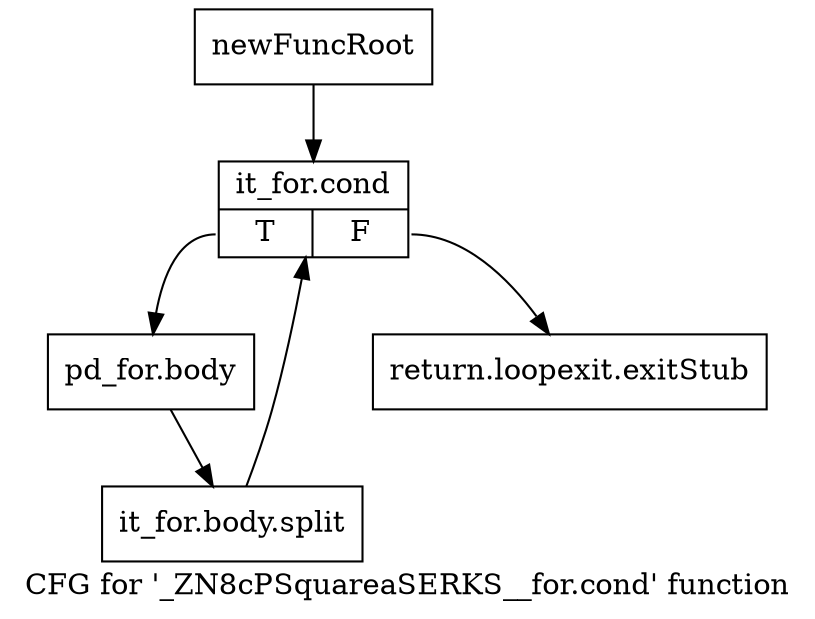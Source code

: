 digraph "CFG for '_ZN8cPSquareaSERKS__for.cond' function" {
	label="CFG for '_ZN8cPSquareaSERKS__for.cond' function";

	Node0x214de30 [shape=record,label="{newFuncRoot}"];
	Node0x214de30 -> Node0x214ded0;
	Node0x214de80 [shape=record,label="{return.loopexit.exitStub}"];
	Node0x214ded0 [shape=record,label="{it_for.cond|{<s0>T|<s1>F}}"];
	Node0x214ded0:s0 -> Node0x214df20;
	Node0x214ded0:s1 -> Node0x214de80;
	Node0x214df20 [shape=record,label="{pd_for.body}"];
	Node0x214df20 -> Node0x464f000;
	Node0x464f000 [shape=record,label="{it_for.body.split}"];
	Node0x464f000 -> Node0x214ded0;
}
